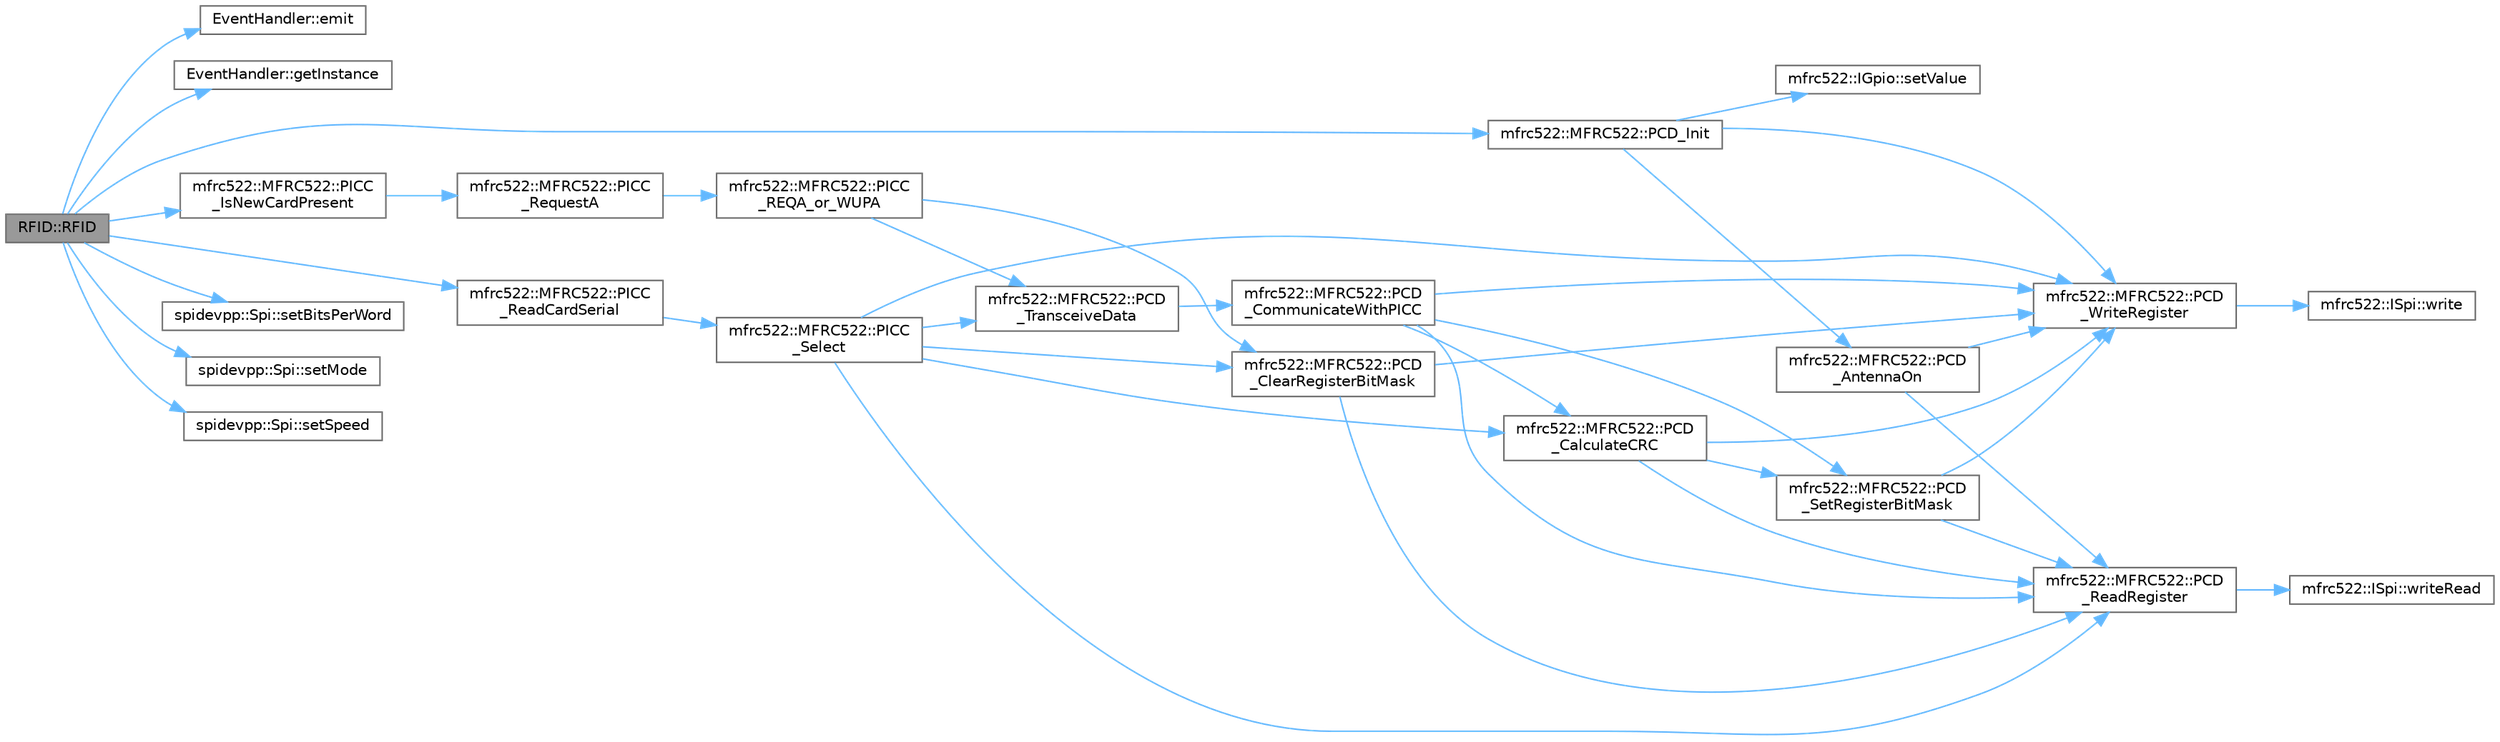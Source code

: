 digraph "RFID::RFID"
{
 // LATEX_PDF_SIZE
  bgcolor="transparent";
  edge [fontname=Helvetica,fontsize=10,labelfontname=Helvetica,labelfontsize=10];
  node [fontname=Helvetica,fontsize=10,shape=box,height=0.2,width=0.4];
  rankdir="LR";
  Node1 [label="RFID::RFID",height=0.2,width=0.4,color="gray40", fillcolor="grey60", style="filled", fontcolor="black",tooltip=" "];
  Node1 -> Node2 [color="steelblue1",style="solid"];
  Node2 [label="EventHandler::emit",height=0.2,width=0.4,color="grey40", fillcolor="white", style="filled",URL="$class_event_handler.html#a78ac6d7c899898fbb2c7b24117b272dd",tooltip=" "];
  Node1 -> Node3 [color="steelblue1",style="solid"];
  Node3 [label="EventHandler::getInstance",height=0.2,width=0.4,color="grey40", fillcolor="white", style="filled",URL="$class_event_handler.html#a54e992984633e36c76f7b62edfbf7604",tooltip=" "];
  Node1 -> Node4 [color="steelblue1",style="solid"];
  Node4 [label="mfrc522::MFRC522::PCD_Init",height=0.2,width=0.4,color="grey40", fillcolor="white", style="filled",URL="$classmfrc522_1_1_m_f_r_c522.html#affff6fd4010044cc4337803de579b4f0",tooltip=" "];
  Node4 -> Node5 [color="steelblue1",style="solid"];
  Node5 [label="mfrc522::MFRC522::PCD\l_AntennaOn",height=0.2,width=0.4,color="grey40", fillcolor="white", style="filled",URL="$classmfrc522_1_1_m_f_r_c522.html#a984248652522e8fd580a526a7a9b27d9",tooltip=" "];
  Node5 -> Node6 [color="steelblue1",style="solid"];
  Node6 [label="mfrc522::MFRC522::PCD\l_ReadRegister",height=0.2,width=0.4,color="grey40", fillcolor="white", style="filled",URL="$classmfrc522_1_1_m_f_r_c522.html#a54b1e0960ffe689bb512b9ed79dcdece",tooltip=" "];
  Node6 -> Node7 [color="steelblue1",style="solid"];
  Node7 [label="mfrc522::ISpi::writeRead",height=0.2,width=0.4,color="grey40", fillcolor="white", style="filled",URL="$structmfrc522_1_1_i_spi.html#a251598542df9d4026fc28e832d4770ac",tooltip=" "];
  Node5 -> Node8 [color="steelblue1",style="solid"];
  Node8 [label="mfrc522::MFRC522::PCD\l_WriteRegister",height=0.2,width=0.4,color="grey40", fillcolor="white", style="filled",URL="$classmfrc522_1_1_m_f_r_c522.html#aef8efdbb515b419df6c0038312c4f4e3",tooltip=" "];
  Node8 -> Node9 [color="steelblue1",style="solid"];
  Node9 [label="mfrc522::ISpi::write",height=0.2,width=0.4,color="grey40", fillcolor="white", style="filled",URL="$structmfrc522_1_1_i_spi.html#a9f98a44742d44089eee210f9d5908bed",tooltip=" "];
  Node4 -> Node8 [color="steelblue1",style="solid"];
  Node4 -> Node10 [color="steelblue1",style="solid"];
  Node10 [label="mfrc522::IGpio::setValue",height=0.2,width=0.4,color="grey40", fillcolor="white", style="filled",URL="$structmfrc522_1_1_i_gpio.html#a1d5cffeab7b6f7ca38093d98866d1188",tooltip=" "];
  Node1 -> Node11 [color="steelblue1",style="solid"];
  Node11 [label="mfrc522::MFRC522::PICC\l_IsNewCardPresent",height=0.2,width=0.4,color="grey40", fillcolor="white", style="filled",URL="$classmfrc522_1_1_m_f_r_c522.html#a8b123b82f4f6dffa7a88e8b61f2806a3",tooltip=" "];
  Node11 -> Node12 [color="steelblue1",style="solid"];
  Node12 [label="mfrc522::MFRC522::PICC\l_RequestA",height=0.2,width=0.4,color="grey40", fillcolor="white", style="filled",URL="$classmfrc522_1_1_m_f_r_c522.html#a44dd708016d31efc20bd2dbdb1f67aaf",tooltip=" "];
  Node12 -> Node13 [color="steelblue1",style="solid"];
  Node13 [label="mfrc522::MFRC522::PICC\l_REQA_or_WUPA",height=0.2,width=0.4,color="grey40", fillcolor="white", style="filled",URL="$classmfrc522_1_1_m_f_r_c522.html#a3a28f6484ea6b1ed85745512da6ab775",tooltip=" "];
  Node13 -> Node14 [color="steelblue1",style="solid"];
  Node14 [label="mfrc522::MFRC522::PCD\l_ClearRegisterBitMask",height=0.2,width=0.4,color="grey40", fillcolor="white", style="filled",URL="$classmfrc522_1_1_m_f_r_c522.html#a24112afc3d08921c21d718c74dc8ca71",tooltip=" "];
  Node14 -> Node6 [color="steelblue1",style="solid"];
  Node14 -> Node8 [color="steelblue1",style="solid"];
  Node13 -> Node15 [color="steelblue1",style="solid"];
  Node15 [label="mfrc522::MFRC522::PCD\l_TransceiveData",height=0.2,width=0.4,color="grey40", fillcolor="white", style="filled",URL="$classmfrc522_1_1_m_f_r_c522.html#a6ae256b84102fb140f600f452f4ef231",tooltip=" "];
  Node15 -> Node16 [color="steelblue1",style="solid"];
  Node16 [label="mfrc522::MFRC522::PCD\l_CommunicateWithPICC",height=0.2,width=0.4,color="grey40", fillcolor="white", style="filled",URL="$classmfrc522_1_1_m_f_r_c522.html#a366fced589c1009264d5c2410c06b03e",tooltip=" "];
  Node16 -> Node17 [color="steelblue1",style="solid"];
  Node17 [label="mfrc522::MFRC522::PCD\l_CalculateCRC",height=0.2,width=0.4,color="grey40", fillcolor="white", style="filled",URL="$classmfrc522_1_1_m_f_r_c522.html#a5db7f98b9ace325a290f0d72e12bd05b",tooltip=" "];
  Node17 -> Node6 [color="steelblue1",style="solid"];
  Node17 -> Node18 [color="steelblue1",style="solid"];
  Node18 [label="mfrc522::MFRC522::PCD\l_SetRegisterBitMask",height=0.2,width=0.4,color="grey40", fillcolor="white", style="filled",URL="$classmfrc522_1_1_m_f_r_c522.html#af7304dd35540a5e47f1f34890c455286",tooltip=" "];
  Node18 -> Node6 [color="steelblue1",style="solid"];
  Node18 -> Node8 [color="steelblue1",style="solid"];
  Node17 -> Node8 [color="steelblue1",style="solid"];
  Node16 -> Node6 [color="steelblue1",style="solid"];
  Node16 -> Node18 [color="steelblue1",style="solid"];
  Node16 -> Node8 [color="steelblue1",style="solid"];
  Node1 -> Node19 [color="steelblue1",style="solid"];
  Node19 [label="mfrc522::MFRC522::PICC\l_ReadCardSerial",height=0.2,width=0.4,color="grey40", fillcolor="white", style="filled",URL="$classmfrc522_1_1_m_f_r_c522.html#abc5229168077788c4ba0c67c568f479e",tooltip=" "];
  Node19 -> Node20 [color="steelblue1",style="solid"];
  Node20 [label="mfrc522::MFRC522::PICC\l_Select",height=0.2,width=0.4,color="grey40", fillcolor="white", style="filled",URL="$classmfrc522_1_1_m_f_r_c522.html#a73adcb5681de77c62ac14b6347d909d2",tooltip=" "];
  Node20 -> Node17 [color="steelblue1",style="solid"];
  Node20 -> Node14 [color="steelblue1",style="solid"];
  Node20 -> Node6 [color="steelblue1",style="solid"];
  Node20 -> Node15 [color="steelblue1",style="solid"];
  Node20 -> Node8 [color="steelblue1",style="solid"];
  Node1 -> Node21 [color="steelblue1",style="solid"];
  Node21 [label="spidevpp::Spi::setBitsPerWord",height=0.2,width=0.4,color="grey40", fillcolor="white", style="filled",URL="$classspidevpp_1_1_spi.html#a11196eac443c99e4ff1aadfaab8e71c7",tooltip=" "];
  Node1 -> Node22 [color="steelblue1",style="solid"];
  Node22 [label="spidevpp::Spi::setMode",height=0.2,width=0.4,color="grey40", fillcolor="white", style="filled",URL="$classspidevpp_1_1_spi.html#a86c0d72ac83f697168e200a13ed915b1",tooltip=" "];
  Node1 -> Node23 [color="steelblue1",style="solid"];
  Node23 [label="spidevpp::Spi::setSpeed",height=0.2,width=0.4,color="grey40", fillcolor="white", style="filled",URL="$classspidevpp_1_1_spi.html#af1876959b848c59a9a7ff5a8db5399cb",tooltip=" "];
}
